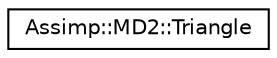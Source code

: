 digraph "Graphical Class Hierarchy"
{
  edge [fontname="Helvetica",fontsize="10",labelfontname="Helvetica",labelfontsize="10"];
  node [fontname="Helvetica",fontsize="10",shape=record];
  rankdir="LR";
  Node1 [label="Assimp::MD2::Triangle",height=0.2,width=0.4,color="black", fillcolor="white", style="filled",URL="$struct_assimp_1_1_m_d2_1_1_triangle.html",tooltip="Data structure for a MD2 triangle. "];
}
